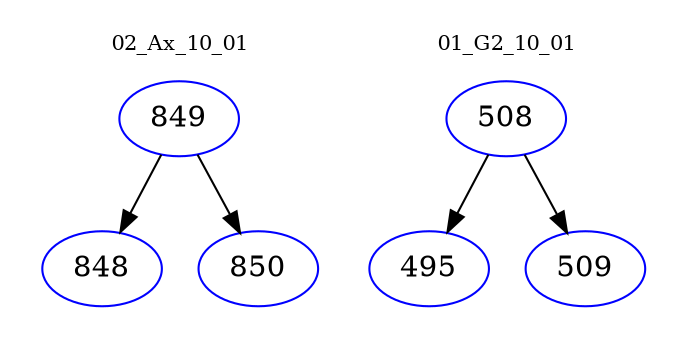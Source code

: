 digraph{
subgraph cluster_0 {
color = white
label = "02_Ax_10_01";
fontsize=10;
T0_849 [label="849", color="blue"]
T0_849 -> T0_848 [color="black"]
T0_848 [label="848", color="blue"]
T0_849 -> T0_850 [color="black"]
T0_850 [label="850", color="blue"]
}
subgraph cluster_1 {
color = white
label = "01_G2_10_01";
fontsize=10;
T1_508 [label="508", color="blue"]
T1_508 -> T1_495 [color="black"]
T1_495 [label="495", color="blue"]
T1_508 -> T1_509 [color="black"]
T1_509 [label="509", color="blue"]
}
}

